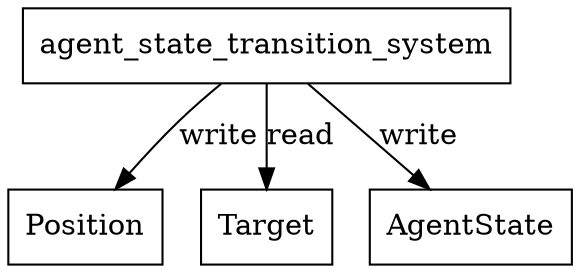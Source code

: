 digraph agent_state_transition_system {
    node [shape=box]
    agent_state_transition_system -> Position [label="write"]
    agent_state_transition_system -> Target [label="read"]
    agent_state_transition_system -> AgentState [label="write"]
}
